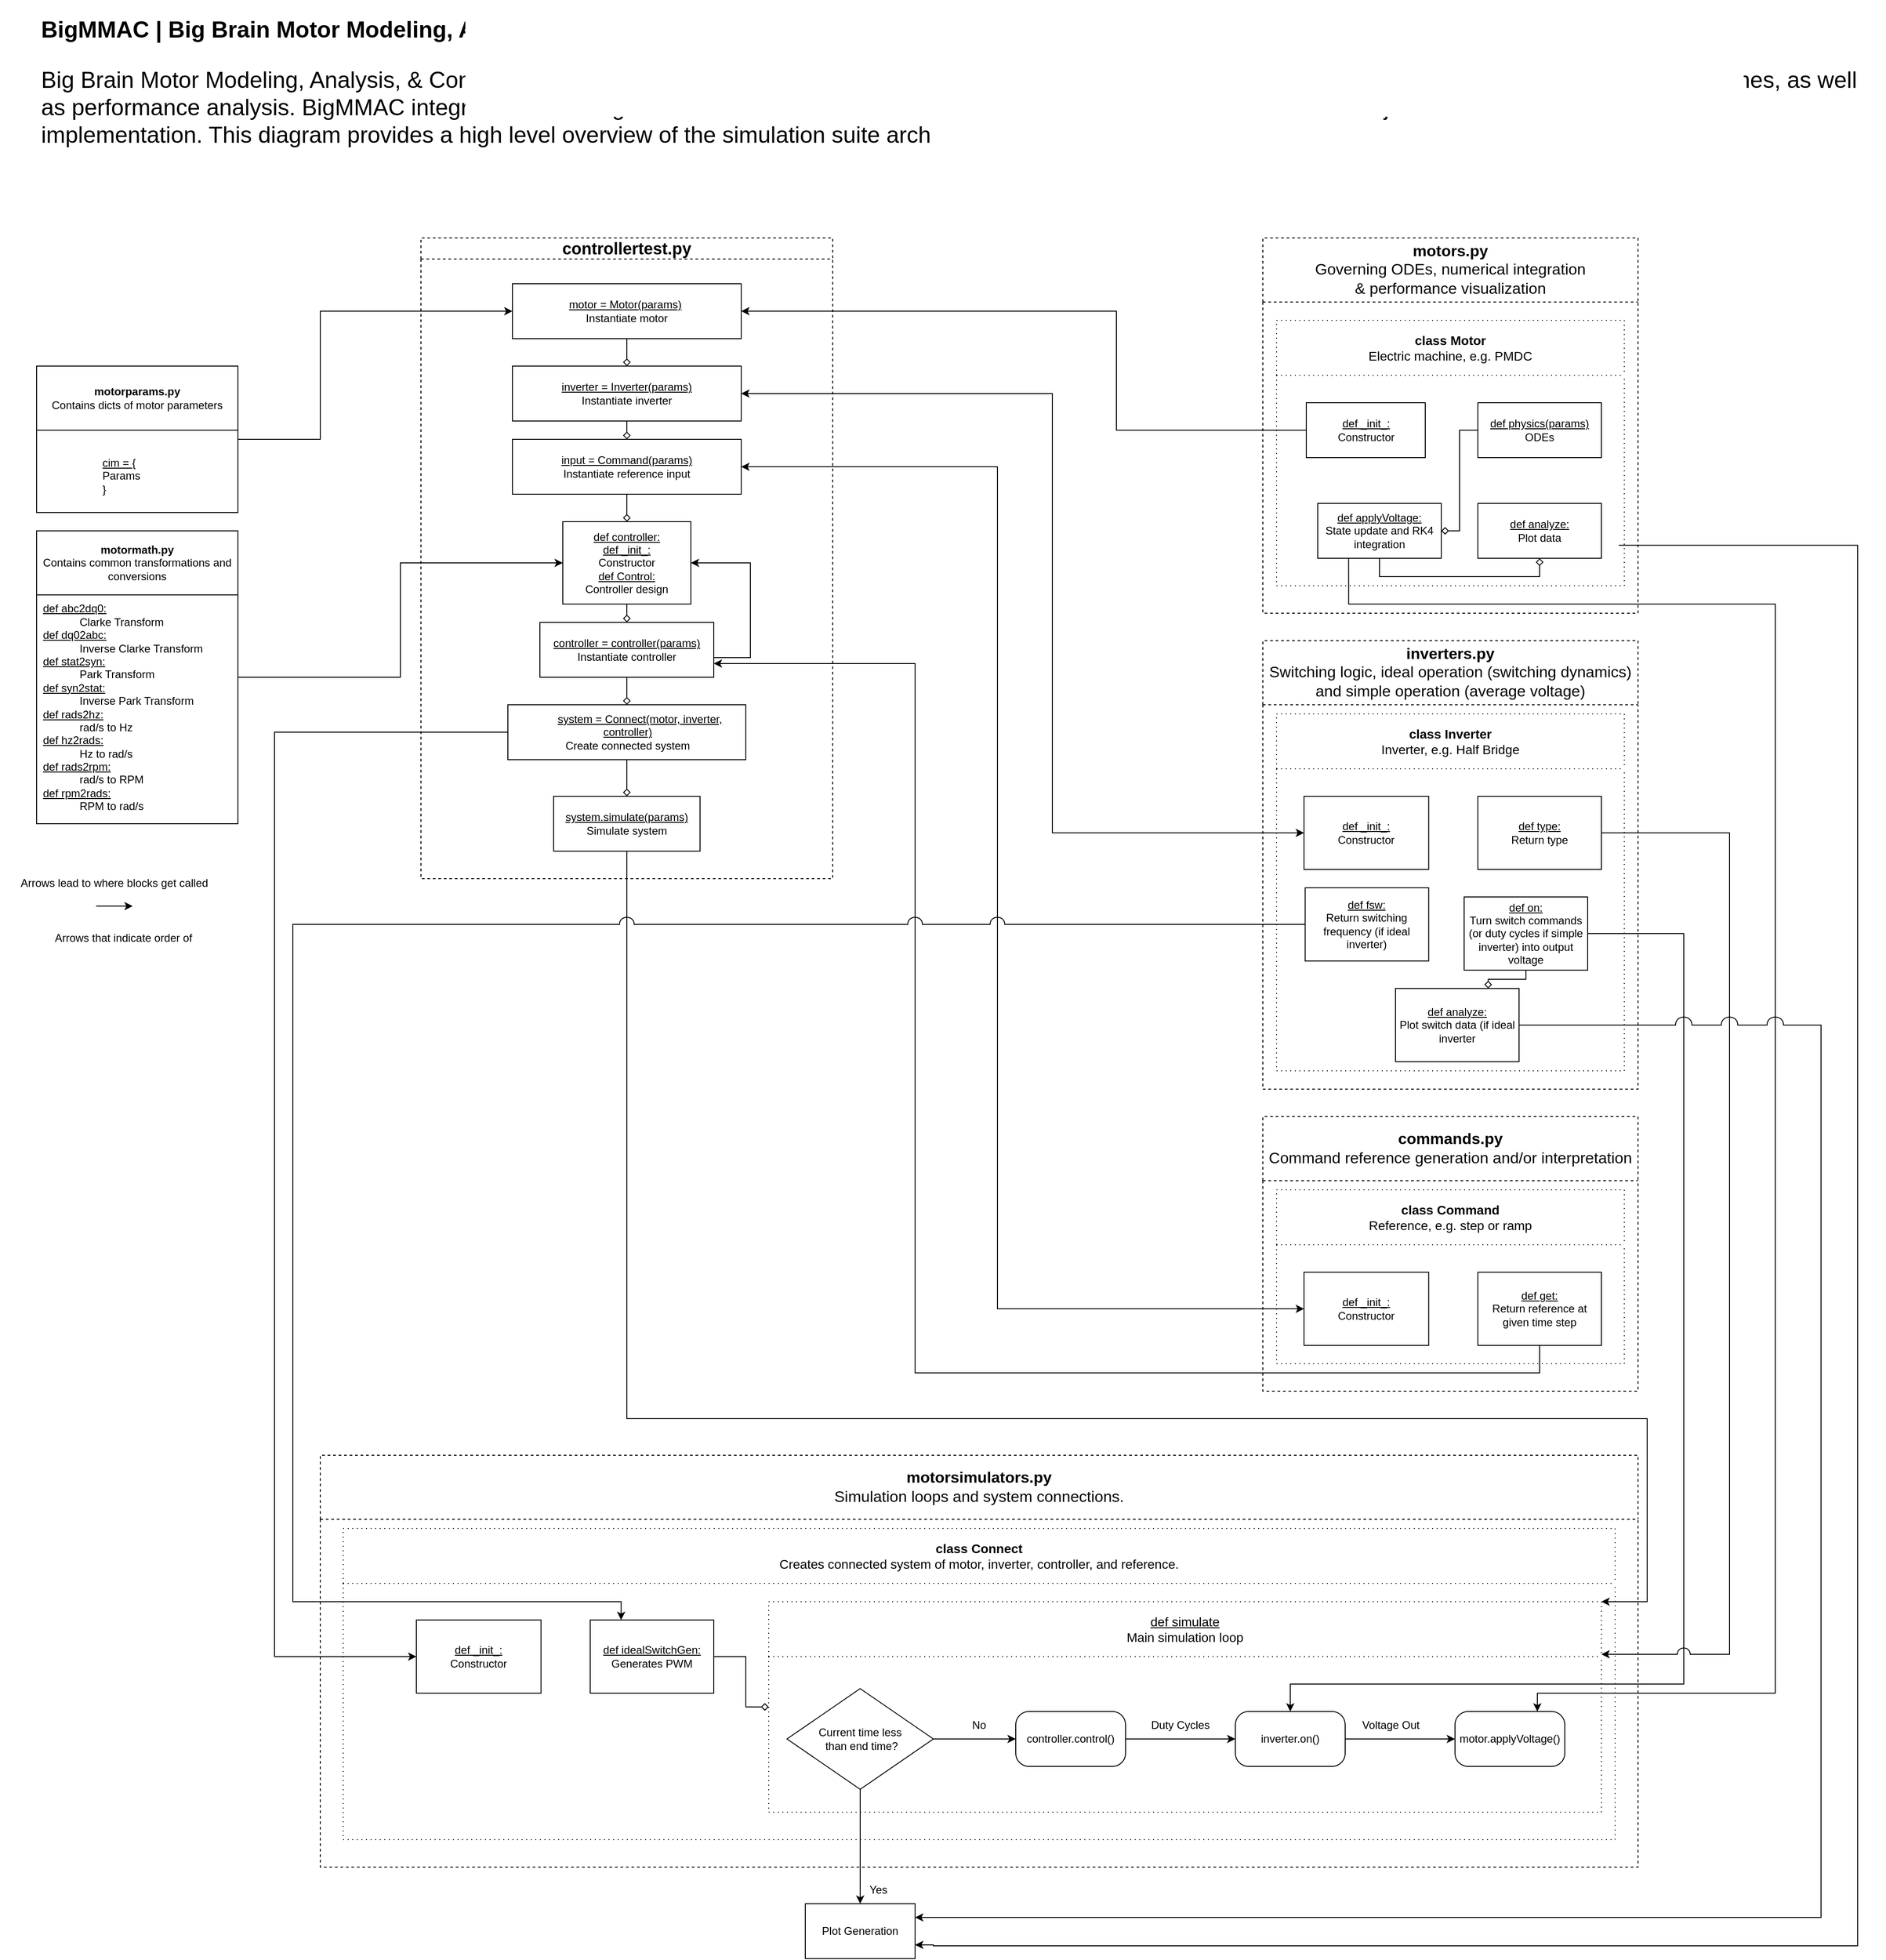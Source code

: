 <mxfile version="21.5.2" type="device">
  <diagram id="C5RBs43oDa-KdzZeNtuy" name="Page-1">
    <mxGraphModel dx="5183" dy="2523" grid="1" gridSize="10" guides="1" tooltips="1" connect="1" arrows="1" fold="1" page="0" pageScale="1" pageWidth="850" pageHeight="1100" math="0" shadow="0">
      <root>
        <mxCell id="WIyWlLk6GJQsqaUBKTNV-0" />
        <mxCell id="WIyWlLk6GJQsqaUBKTNV-1" parent="WIyWlLk6GJQsqaUBKTNV-0" />
        <mxCell id="sEKzlpHkbxPfSS1bcKUd-1" value="&lt;h1 style=&quot;font-size: 25px;&quot;&gt;&lt;font style=&quot;font-size: 25px;&quot;&gt;BigMMAC | Big Brain Motor Modeling, Analysis, &amp;amp; Control | Architecture&lt;/font&gt;&lt;/h1&gt;&lt;p style=&quot;font-size: 25px;&quot;&gt;&lt;font style=&quot;font-size: 25px;&quot;&gt;Big Brain Motor Modeling, Analysis, &amp;amp; Control (BigMMAC) is a Python simulation suite that can be used for rapid development and testing of electric motor control schemes, as well as performance analysis. BigMMAC integrates linear magnetic electric machine models and ideal power electronic models into an object-oriented framework for intuitive implementation. This diagram provides a high level overview of the simulation suite architecture.&lt;/font&gt;&lt;/p&gt;" style="text;html=1;strokeColor=none;fillColor=none;spacing=5;spacingTop=-20;whiteSpace=wrap;overflow=hidden;rounded=0;" parent="WIyWlLk6GJQsqaUBKTNV-1" vertex="1">
          <mxGeometry x="-1600" y="-80" width="2020" height="200" as="geometry" />
        </mxCell>
        <mxCell id="sEKzlpHkbxPfSS1bcKUd-3" value="&lt;font style=&quot;font-size: 17px;&quot;&gt;motors.py&lt;br&gt;&lt;span style=&quot;font-weight: normal;&quot;&gt;Governing ODEs, numerical integration&lt;br&gt;&amp;amp; performance visualization&lt;/span&gt;&lt;/font&gt;" style="swimlane;whiteSpace=wrap;html=1;startSize=70;dashed=1;" parent="WIyWlLk6GJQsqaUBKTNV-1" vertex="1">
          <mxGeometry x="-260" y="170" width="410" height="410" as="geometry" />
        </mxCell>
        <mxCell id="n9HFw66Vnld0e7Ni4Yii-14" value="&lt;font style=&quot;font-size: 14px;&quot;&gt;class Motor&lt;br&gt;&lt;span style=&quot;font-weight: normal;&quot;&gt;Electric machine, e.g. PMDC&lt;/span&gt;&lt;br&gt;&lt;/font&gt;" style="swimlane;whiteSpace=wrap;html=1;startSize=60;dashed=1;dashPattern=1 4;" vertex="1" parent="sEKzlpHkbxPfSS1bcKUd-3">
          <mxGeometry x="15" y="90" width="380" height="290" as="geometry" />
        </mxCell>
        <mxCell id="n9HFw66Vnld0e7Ni4Yii-13" value="&lt;u&gt;def _init_:&lt;/u&gt;&lt;br&gt;&lt;div style=&quot;&quot;&gt;&lt;span style=&quot;background-color: initial;&quot;&gt;Constructor&lt;/span&gt;&lt;/div&gt;" style="rounded=0;whiteSpace=wrap;html=1;align=center;" vertex="1" parent="n9HFw66Vnld0e7Ni4Yii-14">
          <mxGeometry x="32.5" y="90" width="130" height="60" as="geometry" />
        </mxCell>
        <mxCell id="n9HFw66Vnld0e7Ni4Yii-55" style="edgeStyle=orthogonalEdgeStyle;rounded=0;orthogonalLoop=1;jettySize=auto;html=1;exitX=0;exitY=0.5;exitDx=0;exitDy=0;entryX=1;entryY=0.5;entryDx=0;entryDy=0;endArrow=diamond;endFill=0;" edge="1" parent="n9HFw66Vnld0e7Ni4Yii-14" source="n9HFw66Vnld0e7Ni4Yii-15" target="n9HFw66Vnld0e7Ni4Yii-16">
          <mxGeometry relative="1" as="geometry" />
        </mxCell>
        <mxCell id="n9HFw66Vnld0e7Ni4Yii-15" value="&lt;u&gt;def physics(params)&lt;br&gt;&lt;/u&gt;ODEs" style="rounded=0;whiteSpace=wrap;html=1;" vertex="1" parent="n9HFw66Vnld0e7Ni4Yii-14">
          <mxGeometry x="220" y="90" width="135" height="60" as="geometry" />
        </mxCell>
        <mxCell id="n9HFw66Vnld0e7Ni4Yii-56" style="edgeStyle=orthogonalEdgeStyle;rounded=0;orthogonalLoop=1;jettySize=auto;html=1;exitX=0.5;exitY=1;exitDx=0;exitDy=0;entryX=0.5;entryY=1;entryDx=0;entryDy=0;endArrow=diamond;endFill=0;" edge="1" parent="n9HFw66Vnld0e7Ni4Yii-14" source="n9HFw66Vnld0e7Ni4Yii-16" target="n9HFw66Vnld0e7Ni4Yii-17">
          <mxGeometry relative="1" as="geometry" />
        </mxCell>
        <mxCell id="n9HFw66Vnld0e7Ni4Yii-16" value="&lt;u&gt;def applyVoltage:&lt;br&gt;&lt;/u&gt;State update and RK4 integration" style="rounded=0;whiteSpace=wrap;html=1;" vertex="1" parent="n9HFw66Vnld0e7Ni4Yii-14">
          <mxGeometry x="45" y="200" width="135" height="60" as="geometry" />
        </mxCell>
        <mxCell id="n9HFw66Vnld0e7Ni4Yii-17" value="&lt;u&gt;def analyze:&lt;br&gt;&lt;/u&gt;Plot data" style="rounded=0;whiteSpace=wrap;html=1;" vertex="1" parent="n9HFw66Vnld0e7Ni4Yii-14">
          <mxGeometry x="220" y="200" width="135" height="60" as="geometry" />
        </mxCell>
        <mxCell id="n9HFw66Vnld0e7Ni4Yii-114" style="edgeStyle=orthogonalEdgeStyle;rounded=0;orthogonalLoop=1;jettySize=auto;html=1;exitX=1;exitY=0.5;exitDx=0;exitDy=0;entryX=0;entryY=0.5;entryDx=0;entryDy=0;" edge="1" parent="WIyWlLk6GJQsqaUBKTNV-1" source="sEKzlpHkbxPfSS1bcKUd-8" target="n9HFw66Vnld0e7Ni4Yii-1">
          <mxGeometry relative="1" as="geometry">
            <Array as="points">
              <mxPoint x="-1290" y="390" />
              <mxPoint x="-1290" y="250" />
            </Array>
          </mxGeometry>
        </mxCell>
        <mxCell id="sEKzlpHkbxPfSS1bcKUd-8" value="motorparams.py&lt;br&gt;&lt;span style=&quot;font-weight: 400;&quot;&gt;Contains dicts of motor parameters&lt;/span&gt;" style="swimlane;whiteSpace=wrap;html=1;startSize=70;" parent="WIyWlLk6GJQsqaUBKTNV-1" vertex="1">
          <mxGeometry x="-1600" y="310" width="220" height="160" as="geometry" />
        </mxCell>
        <mxCell id="sEKzlpHkbxPfSS1bcKUd-9" value="&lt;u&gt;cim = {&lt;br&gt;&lt;/u&gt;Params&lt;br&gt;}" style="text;html=1;strokeColor=none;fillColor=none;align=left;verticalAlign=middle;whiteSpace=wrap;rounded=0;" parent="sEKzlpHkbxPfSS1bcKUd-8" vertex="1">
          <mxGeometry x="70" y="80" width="65" height="80" as="geometry" />
        </mxCell>
        <mxCell id="n9HFw66Vnld0e7Ni4Yii-113" style="edgeStyle=orthogonalEdgeStyle;rounded=0;orthogonalLoop=1;jettySize=auto;html=1;exitX=1;exitY=0.5;exitDx=0;exitDy=0;entryX=0;entryY=0.5;entryDx=0;entryDy=0;" edge="1" parent="WIyWlLk6GJQsqaUBKTNV-1" source="sEKzlpHkbxPfSS1bcKUd-13" target="n9HFw66Vnld0e7Ni4Yii-3">
          <mxGeometry relative="1" as="geometry" />
        </mxCell>
        <mxCell id="sEKzlpHkbxPfSS1bcKUd-13" value="motormath.py&lt;br style=&quot;border-color: var(--border-color);&quot;&gt;&lt;span style=&quot;font-weight: normal;&quot;&gt;Contains common transformations and conversions&lt;/span&gt;" style="swimlane;whiteSpace=wrap;html=1;startSize=70;" parent="WIyWlLk6GJQsqaUBKTNV-1" vertex="1">
          <mxGeometry x="-1600" y="490" width="220" height="320" as="geometry" />
        </mxCell>
        <mxCell id="sEKzlpHkbxPfSS1bcKUd-14" value="&lt;u&gt;def abc2dq0:&lt;/u&gt;&amp;nbsp;&lt;br&gt;&lt;span style=&quot;&quot;&gt; &lt;/span&gt;&lt;span style=&quot;&quot;&gt; &lt;/span&gt;&lt;blockquote style=&quot;margin: 0 0 0 40px; border: none; padding: 0px;&quot;&gt;Clarke Transform&lt;/blockquote&gt;&lt;u style=&quot;border-color: var(--border-color);&quot;&gt;def dq02abc:&lt;/u&gt;&amp;nbsp;&lt;br style=&quot;border-color: var(--border-color);&quot;&gt; &lt;span style=&quot;&quot;&gt; &lt;/span&gt;&lt;blockquote style=&quot;margin: 0 0 0 40px; border: none; padding: 0px;&quot;&gt;Inverse Clarke Transform&amp;nbsp;&lt;/blockquote&gt;&lt;u style=&quot;border-color: var(--border-color);&quot;&gt;def stat2syn:&lt;/u&gt;&amp;nbsp;&lt;br style=&quot;border-color: var(--border-color);&quot;&gt;&lt;span style=&quot;border-color: var(--border-color);&quot;&gt; &lt;/span&gt;&lt;blockquote style=&quot;margin: 0 0 0 40px; border: none; padding: 0px;&quot;&gt;Park Transform&lt;/blockquote&gt;&lt;u style=&quot;border-color: var(--border-color);&quot;&gt;def syn2stat:&lt;/u&gt;&amp;nbsp;&lt;br&gt;&lt;blockquote style=&quot;margin: 0 0 0 40px; border: none; padding: 0px;&quot;&gt;Inverse Park Transform&lt;/blockquote&gt;&lt;u style=&quot;border-color: var(--border-color);&quot;&gt;def rads2hz:&lt;/u&gt;&amp;nbsp;&lt;br style=&quot;border-color: var(--border-color);&quot;&gt;&lt;blockquote style=&quot;margin: 0 0 0 40px; border: none; padding: 0px;&quot;&gt;rad/s to Hz&lt;/blockquote&gt;&lt;u style=&quot;border-color: var(--border-color);&quot;&gt;def hz2rads:&lt;/u&gt;&amp;nbsp;&lt;br style=&quot;border-color: var(--border-color);&quot;&gt;&lt;blockquote style=&quot;margin: 0 0 0 40px; border: none; padding: 0px;&quot;&gt;Hz to rad/s&lt;/blockquote&gt;&lt;u style=&quot;border-color: var(--border-color);&quot;&gt;def rads2rpm:&lt;/u&gt;&amp;nbsp;&lt;br style=&quot;border-color: var(--border-color);&quot;&gt;&lt;blockquote style=&quot;margin: 0 0 0 40px; border: none; padding: 0px;&quot;&gt;rad/s to RPM&lt;/blockquote&gt;&lt;u style=&quot;border-color: var(--border-color);&quot;&gt;def rpm2rads:&lt;/u&gt;&amp;nbsp;&lt;br style=&quot;border-color: var(--border-color);&quot;&gt;&lt;blockquote style=&quot;margin: 0 0 0 40px; border: none; padding: 0px;&quot;&gt;RPM to rad/s&lt;/blockquote&gt;" style="text;html=1;strokeColor=none;fillColor=none;align=left;verticalAlign=middle;whiteSpace=wrap;rounded=0;" parent="sEKzlpHkbxPfSS1bcKUd-13" vertex="1">
          <mxGeometry x="5" y="70" width="210" height="245" as="geometry" />
        </mxCell>
        <mxCell id="sEKzlpHkbxPfSS1bcKUd-15" value="&lt;font style=&quot;font-size: 18px;&quot;&gt;controllertest.py&lt;/font&gt;" style="swimlane;whiteSpace=wrap;html=1;dashed=1;" parent="WIyWlLk6GJQsqaUBKTNV-1" vertex="1">
          <mxGeometry x="-1180" y="170" width="450" height="700" as="geometry" />
        </mxCell>
        <mxCell id="n9HFw66Vnld0e7Ni4Yii-7" style="edgeStyle=orthogonalEdgeStyle;rounded=0;orthogonalLoop=1;jettySize=auto;html=1;exitX=0.5;exitY=1;exitDx=0;exitDy=0;entryX=0.5;entryY=0;entryDx=0;entryDy=0;endArrow=diamond;endFill=0;" edge="1" parent="sEKzlpHkbxPfSS1bcKUd-15" source="n9HFw66Vnld0e7Ni4Yii-1" target="n9HFw66Vnld0e7Ni4Yii-2">
          <mxGeometry relative="1" as="geometry" />
        </mxCell>
        <mxCell id="n9HFw66Vnld0e7Ni4Yii-1" value="&lt;u style=&quot;border-color: var(--border-color);&quot;&gt;motor = Motor(params)&lt;/u&gt;&amp;nbsp;&lt;br&gt;&lt;span style=&quot;background-color: initial;&quot;&gt;Instantiate motor&lt;/span&gt;" style="rounded=0;whiteSpace=wrap;html=1;align=center;" vertex="1" parent="sEKzlpHkbxPfSS1bcKUd-15">
          <mxGeometry x="100" y="50" width="250" height="60" as="geometry" />
        </mxCell>
        <mxCell id="n9HFw66Vnld0e7Ni4Yii-33" style="edgeStyle=orthogonalEdgeStyle;rounded=0;orthogonalLoop=1;jettySize=auto;html=1;exitX=0.5;exitY=1;exitDx=0;exitDy=0;entryX=0.5;entryY=0;entryDx=0;entryDy=0;endArrow=diamond;endFill=0;" edge="1" parent="sEKzlpHkbxPfSS1bcKUd-15" source="n9HFw66Vnld0e7Ni4Yii-2" target="n9HFw66Vnld0e7Ni4Yii-32">
          <mxGeometry relative="1" as="geometry" />
        </mxCell>
        <mxCell id="n9HFw66Vnld0e7Ni4Yii-2" value="&lt;span style=&quot;border-color: var(--border-color); text-align: left;&quot;&gt;&lt;u&gt;inverter = Inverter(params)&lt;/u&gt;&lt;br&gt;&lt;span style=&quot;background-color: initial;&quot;&gt;Instantiate inverter&lt;/span&gt;&lt;br&gt;&lt;/span&gt;" style="rounded=0;whiteSpace=wrap;html=1;" vertex="1" parent="sEKzlpHkbxPfSS1bcKUd-15">
          <mxGeometry x="100" y="140" width="250" height="60" as="geometry" />
        </mxCell>
        <mxCell id="n9HFw66Vnld0e7Ni4Yii-9" style="edgeStyle=orthogonalEdgeStyle;rounded=0;orthogonalLoop=1;jettySize=auto;html=1;exitX=0.5;exitY=1;exitDx=0;exitDy=0;entryX=0.5;entryY=0;entryDx=0;entryDy=0;endArrow=diamond;endFill=0;" edge="1" parent="sEKzlpHkbxPfSS1bcKUd-15" source="n9HFw66Vnld0e7Ni4Yii-3" target="n9HFw66Vnld0e7Ni4Yii-4">
          <mxGeometry relative="1" as="geometry" />
        </mxCell>
        <mxCell id="n9HFw66Vnld0e7Ni4Yii-44" style="edgeStyle=orthogonalEdgeStyle;rounded=0;orthogonalLoop=1;jettySize=auto;html=1;exitX=1;exitY=0.5;exitDx=0;exitDy=0;entryX=0.999;entryY=0.642;entryDx=0;entryDy=0;entryPerimeter=0;startArrow=classic;startFill=1;endArrow=none;endFill=0;" edge="1" parent="sEKzlpHkbxPfSS1bcKUd-15" source="n9HFw66Vnld0e7Ni4Yii-3" target="n9HFw66Vnld0e7Ni4Yii-4">
          <mxGeometry relative="1" as="geometry">
            <Array as="points">
              <mxPoint x="360" y="355" />
              <mxPoint x="360" y="458" />
            </Array>
          </mxGeometry>
        </mxCell>
        <mxCell id="n9HFw66Vnld0e7Ni4Yii-3" value="&lt;u style=&quot;border-color: var(--border-color);&quot;&gt;def controller:&lt;br&gt;&lt;/u&gt;&lt;u&gt;&lt;span style=&quot;&quot;&gt;def _init_:&lt;br&gt;&lt;/span&gt;&lt;/u&gt;&lt;span style=&quot;border-color: var(--border-color);&quot;&gt;&lt;span style=&quot;white-space: pre;&quot;&gt;&lt;span style=&quot;white-space: pre;&quot;&gt;C&lt;/span&gt;&lt;/span&gt;&lt;/span&gt;&lt;span style=&quot;&quot;&gt;onstructor&lt;br&gt;&lt;/span&gt;&lt;u&gt;&lt;span style=&quot;&quot;&gt;def Control:&lt;br&gt;&lt;/span&gt;&lt;/u&gt;&lt;span style=&quot;background-color: initial;&quot;&gt;Controller design&lt;/span&gt;&lt;u&gt;&lt;span style=&quot;&quot;&gt;&lt;br&gt;&lt;/span&gt;&lt;/u&gt;" style="rounded=0;whiteSpace=wrap;html=1;align=center;" vertex="1" parent="sEKzlpHkbxPfSS1bcKUd-15">
          <mxGeometry x="155" y="310" width="140" height="90" as="geometry" />
        </mxCell>
        <mxCell id="n9HFw66Vnld0e7Ni4Yii-10" style="edgeStyle=orthogonalEdgeStyle;rounded=0;orthogonalLoop=1;jettySize=auto;html=1;exitX=0.5;exitY=1;exitDx=0;exitDy=0;entryX=0.5;entryY=0;entryDx=0;entryDy=0;endArrow=diamond;endFill=0;" edge="1" parent="sEKzlpHkbxPfSS1bcKUd-15" source="n9HFw66Vnld0e7Ni4Yii-4" target="n9HFw66Vnld0e7Ni4Yii-5">
          <mxGeometry relative="1" as="geometry" />
        </mxCell>
        <mxCell id="n9HFw66Vnld0e7Ni4Yii-4" value="&lt;u style=&quot;border-color: var(--border-color); text-align: left;&quot;&gt;controller = controller(params)&lt;/u&gt;&lt;br style=&quot;border-color: var(--border-color); text-align: left;&quot;&gt;&#x9;&lt;span style=&quot;text-align: left;&quot;&gt;Instantiate controller&lt;/span&gt;" style="rounded=0;whiteSpace=wrap;html=1;" vertex="1" parent="sEKzlpHkbxPfSS1bcKUd-15">
          <mxGeometry x="130" y="420" width="190" height="60" as="geometry" />
        </mxCell>
        <mxCell id="n9HFw66Vnld0e7Ni4Yii-12" style="edgeStyle=orthogonalEdgeStyle;rounded=0;orthogonalLoop=1;jettySize=auto;html=1;exitX=0.5;exitY=1;exitDx=0;exitDy=0;entryX=0.5;entryY=0;entryDx=0;entryDy=0;endArrow=diamond;endFill=0;" edge="1" parent="sEKzlpHkbxPfSS1bcKUd-15" source="n9HFw66Vnld0e7Ni4Yii-5" target="n9HFw66Vnld0e7Ni4Yii-6">
          <mxGeometry relative="1" as="geometry" />
        </mxCell>
        <mxCell id="n9HFw66Vnld0e7Ni4Yii-5" value="&lt;div style=&quot;text-align: center;&quot;&gt;&lt;u style=&quot;background-color: initial; border-color: var(--border-color);&quot;&gt;&lt;span style=&quot;white-space: pre;&quot;&gt;&#x9;&lt;/span&gt;system = Connect(motor, inverter, controller)&lt;/u&gt;&lt;/div&gt;&lt;span style=&quot;border-color: var(--border-color);&quot;&gt;&lt;div style=&quot;text-align: center;&quot;&gt;&lt;span style=&quot;background-color: initial; border-color: var(--border-color);&quot;&gt;&lt;span style=&quot;background-color: initial;&quot;&gt;Create connected system&lt;/span&gt;&lt;/span&gt;&lt;/div&gt;&lt;/span&gt;" style="rounded=0;whiteSpace=wrap;html=1;align=left;" vertex="1" parent="sEKzlpHkbxPfSS1bcKUd-15">
          <mxGeometry x="95" y="510" width="260" height="60" as="geometry" />
        </mxCell>
        <mxCell id="n9HFw66Vnld0e7Ni4Yii-6" value="&lt;span style=&quot;border-color: var(--border-color); text-align: left;&quot;&gt;&lt;u&gt;system.simulate(params)&lt;/u&gt;&lt;br&gt;&lt;span style=&quot;background-color: initial;&quot;&gt;Simulate system&lt;/span&gt;&lt;br&gt;&lt;/span&gt;" style="rounded=0;whiteSpace=wrap;html=1;" vertex="1" parent="sEKzlpHkbxPfSS1bcKUd-15">
          <mxGeometry x="145" y="610" width="160" height="60" as="geometry" />
        </mxCell>
        <mxCell id="n9HFw66Vnld0e7Ni4Yii-34" style="edgeStyle=orthogonalEdgeStyle;rounded=0;orthogonalLoop=1;jettySize=auto;html=1;exitX=0.5;exitY=1;exitDx=0;exitDy=0;entryX=0.5;entryY=0;entryDx=0;entryDy=0;endArrow=diamond;endFill=0;" edge="1" parent="sEKzlpHkbxPfSS1bcKUd-15" source="n9HFw66Vnld0e7Ni4Yii-32" target="n9HFw66Vnld0e7Ni4Yii-3">
          <mxGeometry relative="1" as="geometry" />
        </mxCell>
        <mxCell id="n9HFw66Vnld0e7Ni4Yii-32" value="&lt;span style=&quot;border-color: var(--border-color); text-align: left;&quot;&gt;&lt;u&gt;input = Command(params)&lt;/u&gt;&lt;br&gt;&lt;span style=&quot;background-color: initial;&quot;&gt;Instantiate reference input&lt;/span&gt;&lt;br&gt;&lt;/span&gt;" style="rounded=0;whiteSpace=wrap;html=1;" vertex="1" parent="sEKzlpHkbxPfSS1bcKUd-15">
          <mxGeometry x="100" y="220" width="250" height="60" as="geometry" />
        </mxCell>
        <mxCell id="n9HFw66Vnld0e7Ni4Yii-18" style="edgeStyle=orthogonalEdgeStyle;rounded=0;orthogonalLoop=1;jettySize=auto;html=1;exitX=1;exitY=0.5;exitDx=0;exitDy=0;entryX=0;entryY=0.5;entryDx=0;entryDy=0;startArrow=classic;startFill=1;endArrow=none;endFill=0;" edge="1" parent="WIyWlLk6GJQsqaUBKTNV-1" source="n9HFw66Vnld0e7Ni4Yii-1" target="n9HFw66Vnld0e7Ni4Yii-13">
          <mxGeometry relative="1" as="geometry">
            <mxPoint x="-240" y="380" as="targetPoint" />
            <Array as="points">
              <mxPoint x="-420" y="250" />
              <mxPoint x="-420" y="380" />
            </Array>
          </mxGeometry>
        </mxCell>
        <mxCell id="n9HFw66Vnld0e7Ni4Yii-19" value="&lt;font style=&quot;font-size: 17px;&quot;&gt;inverters.py&lt;br&gt;&lt;span style=&quot;font-weight: normal;&quot;&gt;Switching logic, ideal operation (switching dynamics) and simple operation (average voltage)&lt;/span&gt;&lt;br&gt;&lt;/font&gt;" style="swimlane;whiteSpace=wrap;html=1;startSize=70;dashed=1;" vertex="1" parent="WIyWlLk6GJQsqaUBKTNV-1">
          <mxGeometry x="-260" y="610" width="410" height="490" as="geometry" />
        </mxCell>
        <mxCell id="n9HFw66Vnld0e7Ni4Yii-20" value="&lt;font style=&quot;font-size: 14px;&quot;&gt;class Inverter&lt;br&gt;&lt;span style=&quot;font-weight: normal;&quot;&gt;Inverter, e.g. Half Bridge&lt;/span&gt;&lt;br&gt;&lt;/font&gt;" style="swimlane;whiteSpace=wrap;html=1;startSize=60;dashed=1;dashPattern=1 4;" vertex="1" parent="n9HFw66Vnld0e7Ni4Yii-19">
          <mxGeometry x="15" y="80" width="380" height="390" as="geometry" />
        </mxCell>
        <mxCell id="n9HFw66Vnld0e7Ni4Yii-21" value="&lt;u&gt;def _init_:&lt;/u&gt;&lt;br&gt;&lt;div style=&quot;&quot;&gt;&lt;span style=&quot;background-color: initial;&quot;&gt;Constructor&lt;/span&gt;&lt;/div&gt;" style="rounded=0;whiteSpace=wrap;html=1;align=center;" vertex="1" parent="n9HFw66Vnld0e7Ni4Yii-20">
          <mxGeometry x="30" y="90" width="136.25" height="80" as="geometry" />
        </mxCell>
        <mxCell id="n9HFw66Vnld0e7Ni4Yii-22" value="&lt;u&gt;def type:&lt;br&gt;&lt;/u&gt;Return type" style="rounded=0;whiteSpace=wrap;html=1;" vertex="1" parent="n9HFw66Vnld0e7Ni4Yii-20">
          <mxGeometry x="220" y="90" width="135" height="80" as="geometry" />
        </mxCell>
        <mxCell id="n9HFw66Vnld0e7Ni4Yii-23" value="&lt;u&gt;def fsw:&lt;br&gt;&lt;/u&gt;Return switching frequency (if ideal inverter)" style="rounded=0;whiteSpace=wrap;html=1;" vertex="1" parent="n9HFw66Vnld0e7Ni4Yii-20">
          <mxGeometry x="31.25" y="190" width="135" height="80" as="geometry" />
        </mxCell>
        <mxCell id="n9HFw66Vnld0e7Ni4Yii-24" value="&lt;u&gt;def analyze:&lt;br&gt;&lt;/u&gt;Plot switch data (if ideal inverter" style="rounded=0;whiteSpace=wrap;html=1;" vertex="1" parent="n9HFw66Vnld0e7Ni4Yii-20">
          <mxGeometry x="130" y="300" width="135" height="80" as="geometry" />
        </mxCell>
        <mxCell id="n9HFw66Vnld0e7Ni4Yii-102" style="edgeStyle=orthogonalEdgeStyle;rounded=0;orthogonalLoop=1;jettySize=auto;html=1;exitX=0.5;exitY=1;exitDx=0;exitDy=0;entryX=0.75;entryY=0;entryDx=0;entryDy=0;endArrow=diamond;endFill=0;" edge="1" parent="n9HFw66Vnld0e7Ni4Yii-20" source="n9HFw66Vnld0e7Ni4Yii-25" target="n9HFw66Vnld0e7Ni4Yii-24">
          <mxGeometry relative="1" as="geometry">
            <Array as="points">
              <mxPoint x="272" y="290" />
              <mxPoint x="231" y="290" />
            </Array>
          </mxGeometry>
        </mxCell>
        <mxCell id="n9HFw66Vnld0e7Ni4Yii-25" value="&lt;u&gt;def on:&lt;br&gt;&lt;/u&gt;Turn switch commands (or duty cycles if simple inverter) into output voltage" style="rounded=0;whiteSpace=wrap;html=1;" vertex="1" parent="n9HFw66Vnld0e7Ni4Yii-20">
          <mxGeometry x="205" y="200" width="135" height="80" as="geometry" />
        </mxCell>
        <mxCell id="n9HFw66Vnld0e7Ni4Yii-35" style="edgeStyle=orthogonalEdgeStyle;rounded=0;orthogonalLoop=1;jettySize=auto;html=1;exitX=1;exitY=0.5;exitDx=0;exitDy=0;entryX=0;entryY=0.5;entryDx=0;entryDy=0;startArrow=classic;startFill=1;" edge="1" parent="WIyWlLk6GJQsqaUBKTNV-1" source="n9HFw66Vnld0e7Ni4Yii-2" target="n9HFw66Vnld0e7Ni4Yii-21">
          <mxGeometry relative="1" as="geometry">
            <mxPoint x="-410" y="580" as="targetPoint" />
            <Array as="points">
              <mxPoint x="-490" y="340" />
              <mxPoint x="-490" y="820" />
            </Array>
          </mxGeometry>
        </mxCell>
        <mxCell id="n9HFw66Vnld0e7Ni4Yii-36" value="&lt;font style=&quot;font-size: 17px;&quot;&gt;commands.py&lt;br&gt;&lt;span style=&quot;font-weight: normal;&quot;&gt;Command reference generation and/or interpretation&lt;/span&gt;&lt;br&gt;&lt;/font&gt;" style="swimlane;whiteSpace=wrap;html=1;startSize=70;dashed=1;" vertex="1" parent="WIyWlLk6GJQsqaUBKTNV-1">
          <mxGeometry x="-260" y="1130" width="410" height="300" as="geometry" />
        </mxCell>
        <mxCell id="n9HFw66Vnld0e7Ni4Yii-37" value="&lt;font style=&quot;font-size: 14px;&quot;&gt;class Command&lt;br&gt;&lt;span style=&quot;font-weight: 400;&quot;&gt;Reference, e.g. step or ramp&lt;/span&gt;&lt;br&gt;&lt;/font&gt;" style="swimlane;whiteSpace=wrap;html=1;startSize=60;dashed=1;dashPattern=1 4;" vertex="1" parent="n9HFw66Vnld0e7Ni4Yii-36">
          <mxGeometry x="15" y="80" width="380" height="190" as="geometry" />
        </mxCell>
        <mxCell id="n9HFw66Vnld0e7Ni4Yii-38" value="&lt;u&gt;def _init_:&lt;/u&gt;&lt;br&gt;&lt;div style=&quot;&quot;&gt;&lt;span style=&quot;background-color: initial;&quot;&gt;Constructor&lt;/span&gt;&lt;/div&gt;" style="rounded=0;whiteSpace=wrap;html=1;align=center;" vertex="1" parent="n9HFw66Vnld0e7Ni4Yii-37">
          <mxGeometry x="30" y="90" width="136.25" height="80" as="geometry" />
        </mxCell>
        <mxCell id="n9HFw66Vnld0e7Ni4Yii-39" value="&lt;u&gt;def get:&lt;br&gt;&lt;/u&gt;Return reference at given time step" style="rounded=0;whiteSpace=wrap;html=1;" vertex="1" parent="n9HFw66Vnld0e7Ni4Yii-37">
          <mxGeometry x="220" y="90" width="135" height="80" as="geometry" />
        </mxCell>
        <mxCell id="n9HFw66Vnld0e7Ni4Yii-43" style="edgeStyle=orthogonalEdgeStyle;rounded=0;orthogonalLoop=1;jettySize=auto;html=1;exitX=1;exitY=0.5;exitDx=0;exitDy=0;entryX=0;entryY=0.5;entryDx=0;entryDy=0;startArrow=classic;startFill=1;" edge="1" parent="WIyWlLk6GJQsqaUBKTNV-1" source="n9HFw66Vnld0e7Ni4Yii-32" target="n9HFw66Vnld0e7Ni4Yii-38">
          <mxGeometry relative="1" as="geometry">
            <Array as="points">
              <mxPoint x="-550" y="420" />
              <mxPoint x="-550" y="1340" />
            </Array>
          </mxGeometry>
        </mxCell>
        <mxCell id="n9HFw66Vnld0e7Ni4Yii-45" value="&lt;font style=&quot;font-size: 17px;&quot;&gt;motorsimulators.py&lt;br&gt;&lt;span style=&quot;font-weight: 400;&quot;&gt;Simulation loops and system connections.&lt;/span&gt;&lt;br&gt;&lt;/font&gt;" style="swimlane;whiteSpace=wrap;html=1;startSize=70;dashed=1;" vertex="1" parent="WIyWlLk6GJQsqaUBKTNV-1">
          <mxGeometry x="-1290" y="1500" width="1440" height="450" as="geometry" />
        </mxCell>
        <mxCell id="n9HFw66Vnld0e7Ni4Yii-46" value="&lt;font style=&quot;font-size: 14px;&quot;&gt;class Connect&lt;br&gt;&lt;span style=&quot;font-weight: normal;&quot;&gt;Creates connected system of motor, inverter, controller, and reference.&lt;/span&gt;&lt;br&gt;&lt;/font&gt;" style="swimlane;whiteSpace=wrap;html=1;startSize=60;dashed=1;dashPattern=1 4;" vertex="1" parent="n9HFw66Vnld0e7Ni4Yii-45">
          <mxGeometry x="25" y="80" width="1390" height="340" as="geometry" />
        </mxCell>
        <mxCell id="n9HFw66Vnld0e7Ni4Yii-47" value="&lt;u&gt;def _init_:&lt;/u&gt;&lt;br&gt;&lt;div style=&quot;&quot;&gt;&lt;span style=&quot;background-color: initial;&quot;&gt;Constructor&lt;/span&gt;&lt;/div&gt;" style="rounded=0;whiteSpace=wrap;html=1;align=center;" vertex="1" parent="n9HFw66Vnld0e7Ni4Yii-46">
          <mxGeometry x="80" y="100" width="136.25" height="80" as="geometry" />
        </mxCell>
        <mxCell id="n9HFw66Vnld0e7Ni4Yii-52" style="edgeStyle=orthogonalEdgeStyle;rounded=0;orthogonalLoop=1;jettySize=auto;html=1;exitX=1;exitY=0.5;exitDx=0;exitDy=0;entryX=0;entryY=0.5;entryDx=0;entryDy=0;endArrow=diamond;endFill=0;" edge="1" parent="n9HFw66Vnld0e7Ni4Yii-46" source="n9HFw66Vnld0e7Ni4Yii-48" target="n9HFw66Vnld0e7Ni4Yii-66">
          <mxGeometry relative="1" as="geometry">
            <mxPoint x="470" y="140.0" as="targetPoint" />
            <Array as="points">
              <mxPoint x="440" y="140" />
              <mxPoint x="440" y="195" />
            </Array>
          </mxGeometry>
        </mxCell>
        <mxCell id="n9HFw66Vnld0e7Ni4Yii-48" value="&lt;u&gt;def idealSwitchGen:&lt;br&gt;&lt;/u&gt;Generates PWM" style="rounded=0;whiteSpace=wrap;html=1;" vertex="1" parent="n9HFw66Vnld0e7Ni4Yii-46">
          <mxGeometry x="270" y="100" width="135" height="80" as="geometry" />
        </mxCell>
        <mxCell id="n9HFw66Vnld0e7Ni4Yii-66" value="&lt;font style=&quot;font-size: 14px;&quot;&gt;&lt;u style=&quot;font-weight: normal;&quot;&gt;def simulate&lt;br&gt;&lt;/u&gt;&lt;span style=&quot;font-weight: normal;&quot;&gt;Main simulation loop&lt;/span&gt;&lt;br&gt;&lt;/font&gt;" style="swimlane;whiteSpace=wrap;html=1;startSize=60;dashed=1;dashPattern=1 4;" vertex="1" parent="n9HFw66Vnld0e7Ni4Yii-46">
          <mxGeometry x="465" y="80" width="910" height="230" as="geometry" />
        </mxCell>
        <mxCell id="n9HFw66Vnld0e7Ni4Yii-92" style="edgeStyle=orthogonalEdgeStyle;rounded=0;orthogonalLoop=1;jettySize=auto;html=1;exitX=1;exitY=0.5;exitDx=0;exitDy=0;entryX=0;entryY=0.5;entryDx=0;entryDy=0;" edge="1" parent="n9HFw66Vnld0e7Ni4Yii-66" source="n9HFw66Vnld0e7Ni4Yii-77" target="n9HFw66Vnld0e7Ni4Yii-81">
          <mxGeometry relative="1" as="geometry" />
        </mxCell>
        <mxCell id="n9HFw66Vnld0e7Ni4Yii-77" value="Current time less&lt;br&gt;&amp;nbsp;than end time?" style="rhombus;whiteSpace=wrap;html=1;" vertex="1" parent="n9HFw66Vnld0e7Ni4Yii-66">
          <mxGeometry x="20" y="95" width="160" height="110" as="geometry" />
        </mxCell>
        <mxCell id="n9HFw66Vnld0e7Ni4Yii-93" style="edgeStyle=orthogonalEdgeStyle;rounded=0;orthogonalLoop=1;jettySize=auto;html=1;exitX=1;exitY=0.5;exitDx=0;exitDy=0;entryX=0;entryY=0.5;entryDx=0;entryDy=0;" edge="1" parent="n9HFw66Vnld0e7Ni4Yii-66" source="n9HFw66Vnld0e7Ni4Yii-81" target="n9HFw66Vnld0e7Ni4Yii-82">
          <mxGeometry relative="1" as="geometry" />
        </mxCell>
        <mxCell id="n9HFw66Vnld0e7Ni4Yii-81" value="controller.control()" style="rounded=1;whiteSpace=wrap;html=1;arcSize=24;" vertex="1" parent="n9HFw66Vnld0e7Ni4Yii-66">
          <mxGeometry x="270" y="120" width="120" height="60" as="geometry" />
        </mxCell>
        <mxCell id="n9HFw66Vnld0e7Ni4Yii-94" style="edgeStyle=orthogonalEdgeStyle;rounded=0;orthogonalLoop=1;jettySize=auto;html=1;exitX=1;exitY=0.5;exitDx=0;exitDy=0;entryX=0;entryY=0.5;entryDx=0;entryDy=0;" edge="1" parent="n9HFw66Vnld0e7Ni4Yii-66" source="n9HFw66Vnld0e7Ni4Yii-82" target="n9HFw66Vnld0e7Ni4Yii-91">
          <mxGeometry relative="1" as="geometry" />
        </mxCell>
        <mxCell id="n9HFw66Vnld0e7Ni4Yii-82" value="inverter.on()" style="rounded=1;whiteSpace=wrap;html=1;arcSize=24;" vertex="1" parent="n9HFw66Vnld0e7Ni4Yii-66">
          <mxGeometry x="510" y="120" width="120" height="60" as="geometry" />
        </mxCell>
        <mxCell id="n9HFw66Vnld0e7Ni4Yii-91" value="motor.applyVoltage()" style="rounded=1;whiteSpace=wrap;html=1;arcSize=24;" vertex="1" parent="n9HFw66Vnld0e7Ni4Yii-66">
          <mxGeometry x="750" y="120" width="120" height="60" as="geometry" />
        </mxCell>
        <mxCell id="n9HFw66Vnld0e7Ni4Yii-95" value="No" style="text;html=1;strokeColor=none;fillColor=none;align=center;verticalAlign=middle;whiteSpace=wrap;rounded=0;" vertex="1" parent="n9HFw66Vnld0e7Ni4Yii-66">
          <mxGeometry x="200" y="120" width="60" height="30" as="geometry" />
        </mxCell>
        <mxCell id="n9HFw66Vnld0e7Ni4Yii-96" value="Duty Cycles" style="text;html=1;strokeColor=none;fillColor=none;align=center;verticalAlign=middle;whiteSpace=wrap;rounded=0;" vertex="1" parent="n9HFw66Vnld0e7Ni4Yii-66">
          <mxGeometry x="410" y="120" width="80" height="30" as="geometry" />
        </mxCell>
        <mxCell id="n9HFw66Vnld0e7Ni4Yii-97" value="Voltage Out" style="text;html=1;strokeColor=none;fillColor=none;align=center;verticalAlign=middle;whiteSpace=wrap;rounded=0;" vertex="1" parent="n9HFw66Vnld0e7Ni4Yii-66">
          <mxGeometry x="640" y="120" width="80" height="30" as="geometry" />
        </mxCell>
        <mxCell id="n9HFw66Vnld0e7Ni4Yii-62" value="Arrows lead to where blocks get called" style="text;html=1;strokeColor=none;fillColor=none;align=center;verticalAlign=middle;whiteSpace=wrap;rounded=0;" vertex="1" parent="WIyWlLk6GJQsqaUBKTNV-1">
          <mxGeometry x="-1640" y="860" width="250" height="30" as="geometry" />
        </mxCell>
        <mxCell id="n9HFw66Vnld0e7Ni4Yii-63" value="" style="endArrow=classic;html=1;rounded=0;" edge="1" parent="WIyWlLk6GJQsqaUBKTNV-1">
          <mxGeometry width="50" height="50" relative="1" as="geometry">
            <mxPoint x="-1535" y="900" as="sourcePoint" />
            <mxPoint x="-1495" y="900" as="targetPoint" />
          </mxGeometry>
        </mxCell>
        <mxCell id="n9HFw66Vnld0e7Ni4Yii-64" value="Arrows that indicate order of" style="text;html=1;strokeColor=none;fillColor=none;align=center;verticalAlign=middle;whiteSpace=wrap;rounded=0;" vertex="1" parent="WIyWlLk6GJQsqaUBKTNV-1">
          <mxGeometry x="-1630" y="920" width="250" height="30" as="geometry" />
        </mxCell>
        <mxCell id="n9HFw66Vnld0e7Ni4Yii-98" style="edgeStyle=orthogonalEdgeStyle;rounded=0;orthogonalLoop=1;jettySize=auto;html=1;exitX=0;exitY=0.5;exitDx=0;exitDy=0;entryX=0;entryY=0.5;entryDx=0;entryDy=0;" edge="1" parent="WIyWlLk6GJQsqaUBKTNV-1" source="n9HFw66Vnld0e7Ni4Yii-5" target="n9HFw66Vnld0e7Ni4Yii-47">
          <mxGeometry relative="1" as="geometry">
            <Array as="points">
              <mxPoint x="-1340" y="710" />
              <mxPoint x="-1340" y="1720" />
            </Array>
          </mxGeometry>
        </mxCell>
        <mxCell id="n9HFw66Vnld0e7Ni4Yii-99" style="edgeStyle=orthogonalEdgeStyle;rounded=0;orthogonalLoop=1;jettySize=auto;html=1;exitX=0.5;exitY=1;exitDx=0;exitDy=0;entryX=1;entryY=0;entryDx=0;entryDy=0;" edge="1" parent="WIyWlLk6GJQsqaUBKTNV-1" source="n9HFw66Vnld0e7Ni4Yii-6" target="n9HFw66Vnld0e7Ni4Yii-66">
          <mxGeometry relative="1" as="geometry">
            <Array as="points">
              <mxPoint x="-955" y="1460" />
              <mxPoint x="160" y="1460" />
              <mxPoint x="160" y="1660" />
            </Array>
          </mxGeometry>
        </mxCell>
        <mxCell id="n9HFw66Vnld0e7Ni4Yii-100" style="edgeStyle=orthogonalEdgeStyle;rounded=0;orthogonalLoop=1;jettySize=auto;html=1;exitX=0.5;exitY=1;exitDx=0;exitDy=0;entryX=1;entryY=0.75;entryDx=0;entryDy=0;" edge="1" parent="WIyWlLk6GJQsqaUBKTNV-1" source="n9HFw66Vnld0e7Ni4Yii-39" target="n9HFw66Vnld0e7Ni4Yii-4">
          <mxGeometry relative="1" as="geometry">
            <Array as="points">
              <mxPoint x="43" y="1410" />
              <mxPoint x="-640" y="1410" />
              <mxPoint x="-640" y="635" />
            </Array>
          </mxGeometry>
        </mxCell>
        <mxCell id="n9HFw66Vnld0e7Ni4Yii-101" style="edgeStyle=orthogonalEdgeStyle;rounded=0;orthogonalLoop=1;jettySize=auto;html=1;exitX=0.25;exitY=1;exitDx=0;exitDy=0;entryX=0.75;entryY=0;entryDx=0;entryDy=0;" edge="1" parent="WIyWlLk6GJQsqaUBKTNV-1" source="n9HFw66Vnld0e7Ni4Yii-16" target="n9HFw66Vnld0e7Ni4Yii-91">
          <mxGeometry relative="1" as="geometry">
            <Array as="points">
              <mxPoint x="-166" y="570" />
              <mxPoint x="300" y="570" />
              <mxPoint x="300" y="1760" />
              <mxPoint x="40" y="1760" />
            </Array>
          </mxGeometry>
        </mxCell>
        <mxCell id="n9HFw66Vnld0e7Ni4Yii-103" style="edgeStyle=orthogonalEdgeStyle;rounded=0;orthogonalLoop=1;jettySize=auto;html=1;exitX=1;exitY=0.5;exitDx=0;exitDy=0;entryX=0.5;entryY=0;entryDx=0;entryDy=0;" edge="1" parent="WIyWlLk6GJQsqaUBKTNV-1" source="n9HFw66Vnld0e7Ni4Yii-25" target="n9HFw66Vnld0e7Ni4Yii-82">
          <mxGeometry relative="1" as="geometry">
            <Array as="points">
              <mxPoint x="200" y="930" />
              <mxPoint x="200" y="1750" />
              <mxPoint x="-230" y="1750" />
            </Array>
          </mxGeometry>
        </mxCell>
        <mxCell id="n9HFw66Vnld0e7Ni4Yii-105" style="edgeStyle=orthogonalEdgeStyle;rounded=0;orthogonalLoop=1;jettySize=auto;html=1;exitX=0;exitY=0.5;exitDx=0;exitDy=0;entryX=0.25;entryY=0;entryDx=0;entryDy=0;jumpStyle=arc;jumpSize=16;" edge="1" parent="WIyWlLk6GJQsqaUBKTNV-1" source="n9HFw66Vnld0e7Ni4Yii-23" target="n9HFw66Vnld0e7Ni4Yii-48">
          <mxGeometry relative="1" as="geometry">
            <Array as="points">
              <mxPoint x="-1320" y="920" />
              <mxPoint x="-1320" y="1660" />
              <mxPoint x="-961" y="1660" />
            </Array>
          </mxGeometry>
        </mxCell>
        <mxCell id="n9HFw66Vnld0e7Ni4Yii-106" style="edgeStyle=orthogonalEdgeStyle;rounded=0;orthogonalLoop=1;jettySize=auto;html=1;exitX=1;exitY=0.5;exitDx=0;exitDy=0;entryX=1;entryY=0.25;entryDx=0;entryDy=0;jumpStyle=arc;jumpSize=14;" edge="1" parent="WIyWlLk6GJQsqaUBKTNV-1" source="n9HFw66Vnld0e7Ni4Yii-22" target="n9HFw66Vnld0e7Ni4Yii-66">
          <mxGeometry relative="1" as="geometry">
            <Array as="points">
              <mxPoint x="250" y="820" />
              <mxPoint x="250" y="1718" />
            </Array>
          </mxGeometry>
        </mxCell>
        <mxCell id="n9HFw66Vnld0e7Ni4Yii-109" value="Plot Generation" style="rounded=0;whiteSpace=wrap;html=1;" vertex="1" parent="WIyWlLk6GJQsqaUBKTNV-1">
          <mxGeometry x="-760" y="1990" width="120" height="60" as="geometry" />
        </mxCell>
        <mxCell id="n9HFw66Vnld0e7Ni4Yii-111" style="edgeStyle=orthogonalEdgeStyle;rounded=0;orthogonalLoop=1;jettySize=auto;html=1;exitX=0.5;exitY=1;exitDx=0;exitDy=0;entryX=0.5;entryY=0;entryDx=0;entryDy=0;" edge="1" parent="WIyWlLk6GJQsqaUBKTNV-1" source="n9HFw66Vnld0e7Ni4Yii-77" target="n9HFw66Vnld0e7Ni4Yii-109">
          <mxGeometry relative="1" as="geometry" />
        </mxCell>
        <mxCell id="n9HFw66Vnld0e7Ni4Yii-112" value="Yes" style="text;html=1;strokeColor=none;fillColor=none;align=center;verticalAlign=middle;whiteSpace=wrap;rounded=0;" vertex="1" parent="WIyWlLk6GJQsqaUBKTNV-1">
          <mxGeometry x="-710" y="1960" width="60" height="30" as="geometry" />
        </mxCell>
        <mxCell id="n9HFw66Vnld0e7Ni4Yii-116" style="edgeStyle=orthogonalEdgeStyle;rounded=0;orthogonalLoop=1;jettySize=auto;html=1;exitX=1;exitY=0.5;exitDx=0;exitDy=0;entryX=1;entryY=0.75;entryDx=0;entryDy=0;" edge="1" parent="WIyWlLk6GJQsqaUBKTNV-1" target="n9HFw66Vnld0e7Ni4Yii-109">
          <mxGeometry relative="1" as="geometry">
            <mxPoint x="128.92" y="505.76" as="sourcePoint" />
            <mxPoint x="-620.0" y="2054.24" as="targetPoint" />
            <Array as="points">
              <mxPoint x="390" y="506" />
              <mxPoint x="390" y="2036" />
              <mxPoint x="-620" y="2036" />
            </Array>
          </mxGeometry>
        </mxCell>
        <mxCell id="n9HFw66Vnld0e7Ni4Yii-117" style="edgeStyle=orthogonalEdgeStyle;rounded=0;orthogonalLoop=1;jettySize=auto;html=1;exitX=1;exitY=0.5;exitDx=0;exitDy=0;entryX=1;entryY=0.25;entryDx=0;entryDy=0;jumpStyle=arc;jumpSize=18;" edge="1" parent="WIyWlLk6GJQsqaUBKTNV-1" source="n9HFw66Vnld0e7Ni4Yii-24" target="n9HFw66Vnld0e7Ni4Yii-109">
          <mxGeometry relative="1" as="geometry">
            <Array as="points">
              <mxPoint x="350" y="1030" />
              <mxPoint x="350" y="2005" />
            </Array>
          </mxGeometry>
        </mxCell>
      </root>
    </mxGraphModel>
  </diagram>
</mxfile>
